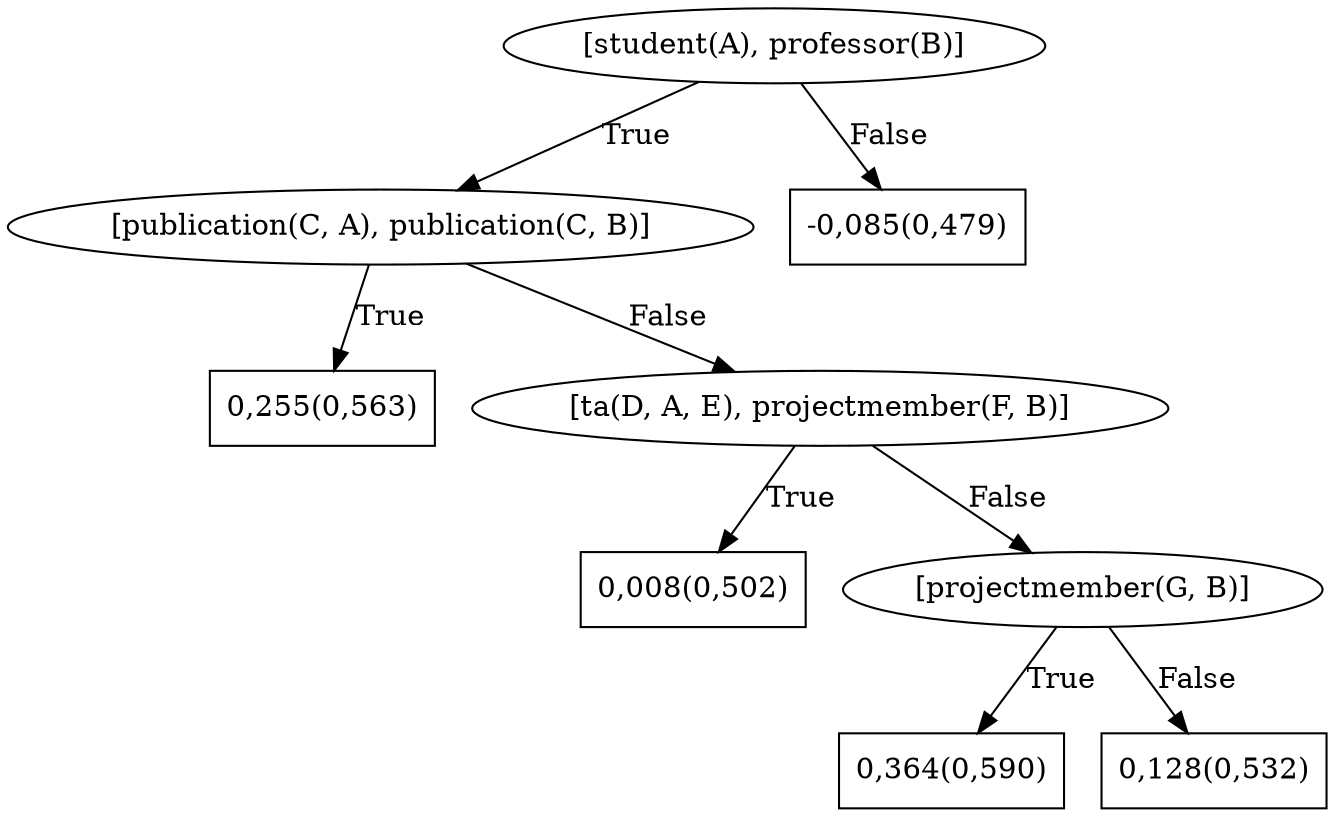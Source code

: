 digraph G{ 
1[label = "[student(A), professor(B)]"];
1 -> 2[label="True"];
1 -> 3[label="False"];
2[label = "[publication(C, A), publication(C, B)]"];
2 -> 4[label="True"];
2 -> 5[label="False"];
4[shape = box,label = "0,255(0,563)"];
5[label = "[ta(D, A, E), projectmember(F, B)]"];
5 -> 6[label="True"];
5 -> 7[label="False"];
6[shape = box,label = "0,008(0,502)"];
7[label = "[projectmember(G, B)]"];
7 -> 8[label="True"];
7 -> 9[label="False"];
8[shape = box,label = "0,364(0,590)"];
9[shape = box,label = "0,128(0,532)"];
3[shape = box,label = "-0,085(0,479)"];
}
